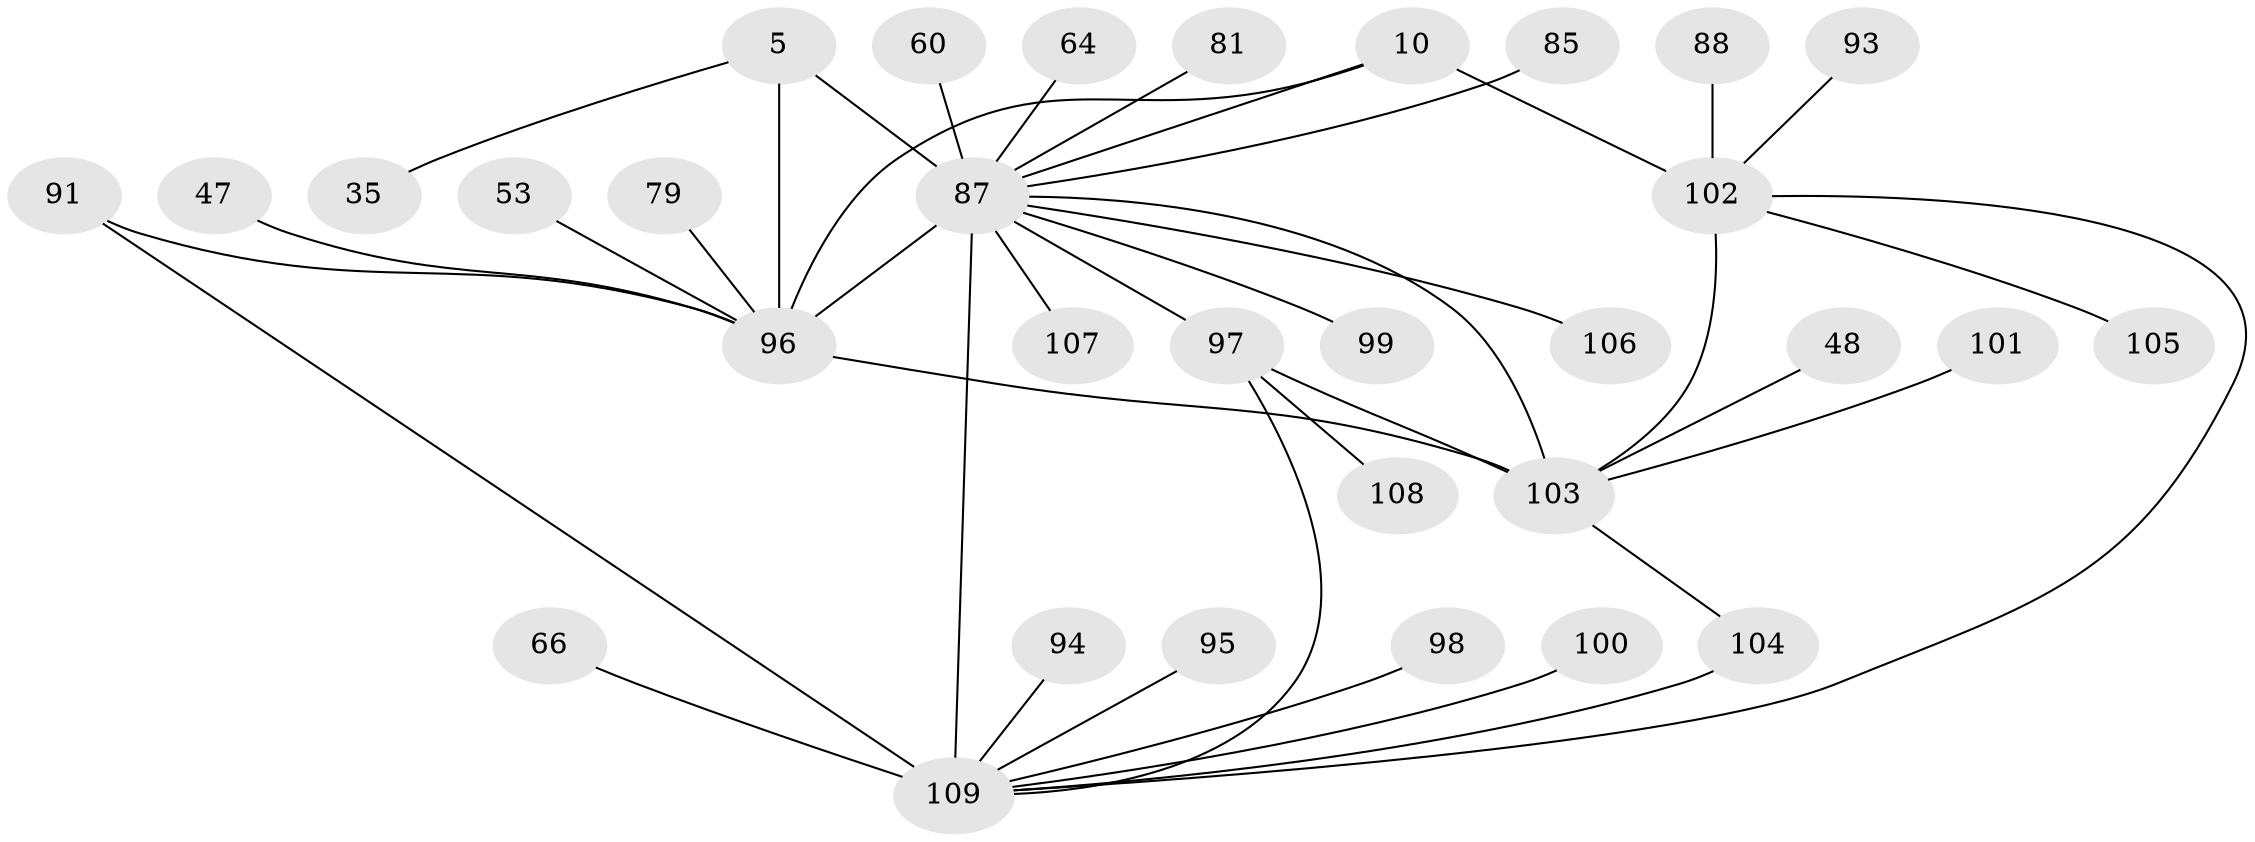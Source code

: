 // original degree distribution, {9: 0.027522935779816515, 8: 0.045871559633027525, 5: 0.01834862385321101, 6: 0.05504587155963303, 10: 0.045871559633027525, 7: 0.01834862385321101, 12: 0.009174311926605505, 4: 0.01834862385321101, 2: 0.2018348623853211, 3: 0.07339449541284404, 1: 0.48623853211009177}
// Generated by graph-tools (version 1.1) at 2025/58/03/04/25 21:58:17]
// undirected, 32 vertices, 40 edges
graph export_dot {
graph [start="1"]
  node [color=gray90,style=filled];
  5 [super="+3"];
  10 [super="+7"];
  35;
  47;
  48;
  53;
  60;
  64;
  66;
  79;
  81;
  85 [super="+82"];
  87 [super="+61+20+29+30+45+67+39+73+15"];
  88;
  91;
  93;
  94;
  95;
  96 [super="+90+1+42+83+40+41+44"];
  97 [super="+25+68+86+92"];
  98;
  99;
  100 [super="+36"];
  101 [super="+84"];
  102 [super="+80+72+75+76"];
  103 [super="+70+23+24"];
  104 [super="+51"];
  105 [super="+69"];
  106;
  107;
  108;
  109 [super="+49+32+43+55+57+65+71+19"];
  5 -- 35;
  5 -- 87;
  5 -- 96 [weight=7];
  10 -- 87 [weight=3];
  10 -- 96;
  10 -- 102 [weight=6];
  47 -- 96;
  48 -- 103;
  53 -- 96;
  60 -- 87;
  64 -- 87;
  66 -- 109;
  79 -- 96;
  81 -- 87;
  85 -- 87;
  87 -- 99;
  87 -- 107;
  87 -- 109 [weight=14];
  87 -- 103;
  87 -- 97;
  87 -- 96 [weight=3];
  87 -- 106;
  88 -- 102;
  91 -- 96;
  91 -- 109;
  93 -- 102;
  94 -- 109;
  95 -- 109;
  96 -- 103 [weight=2];
  97 -- 103 [weight=6];
  97 -- 108;
  97 -- 109;
  98 -- 109;
  100 -- 109;
  101 -- 103;
  102 -- 103 [weight=3];
  102 -- 105;
  102 -- 109;
  103 -- 104 [weight=2];
  104 -- 109;
}
